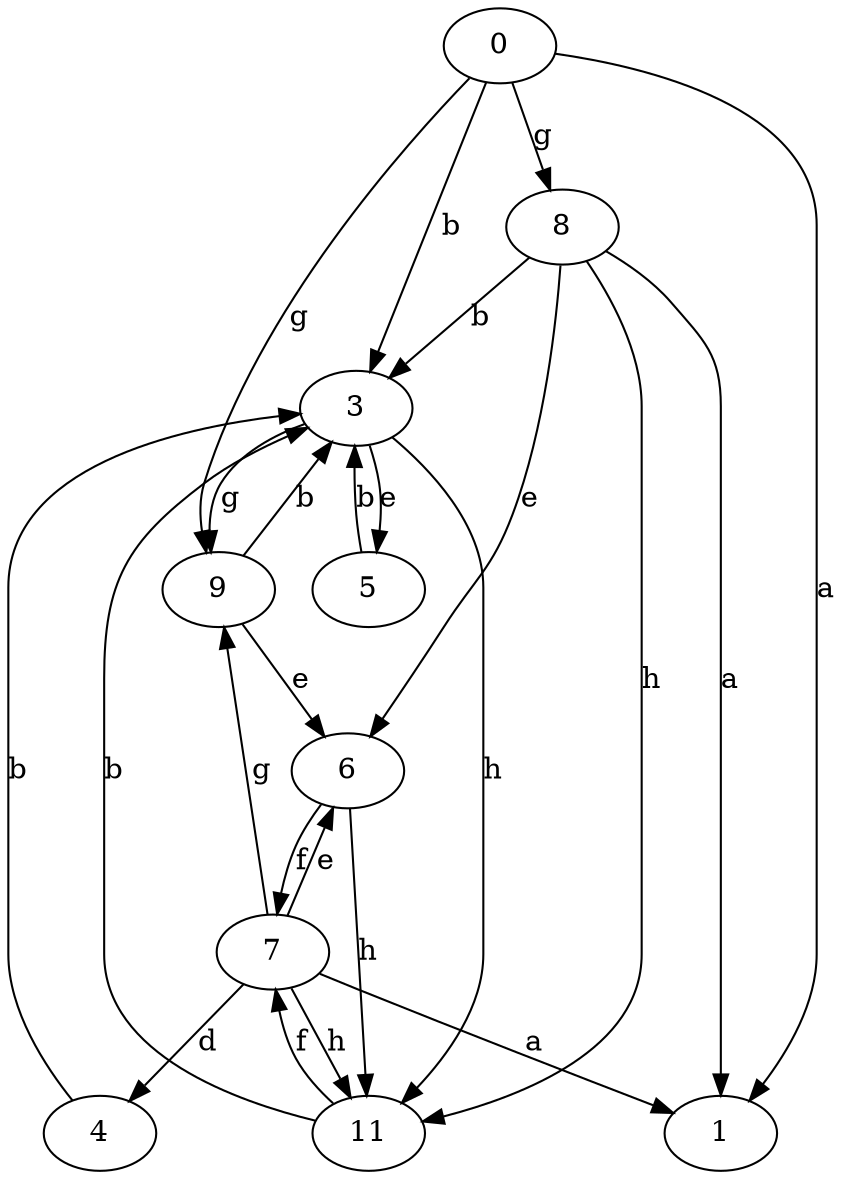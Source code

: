 strict digraph  {
0;
1;
3;
4;
5;
6;
7;
8;
9;
11;
0 -> 1  [label=a];
0 -> 3  [label=b];
0 -> 8  [label=g];
0 -> 9  [label=g];
3 -> 5  [label=e];
3 -> 9  [label=g];
3 -> 11  [label=h];
4 -> 3  [label=b];
5 -> 3  [label=b];
6 -> 7  [label=f];
6 -> 11  [label=h];
7 -> 1  [label=a];
7 -> 4  [label=d];
7 -> 6  [label=e];
7 -> 9  [label=g];
7 -> 11  [label=h];
8 -> 1  [label=a];
8 -> 3  [label=b];
8 -> 6  [label=e];
8 -> 11  [label=h];
9 -> 3  [label=b];
9 -> 6  [label=e];
11 -> 3  [label=b];
11 -> 7  [label=f];
}

